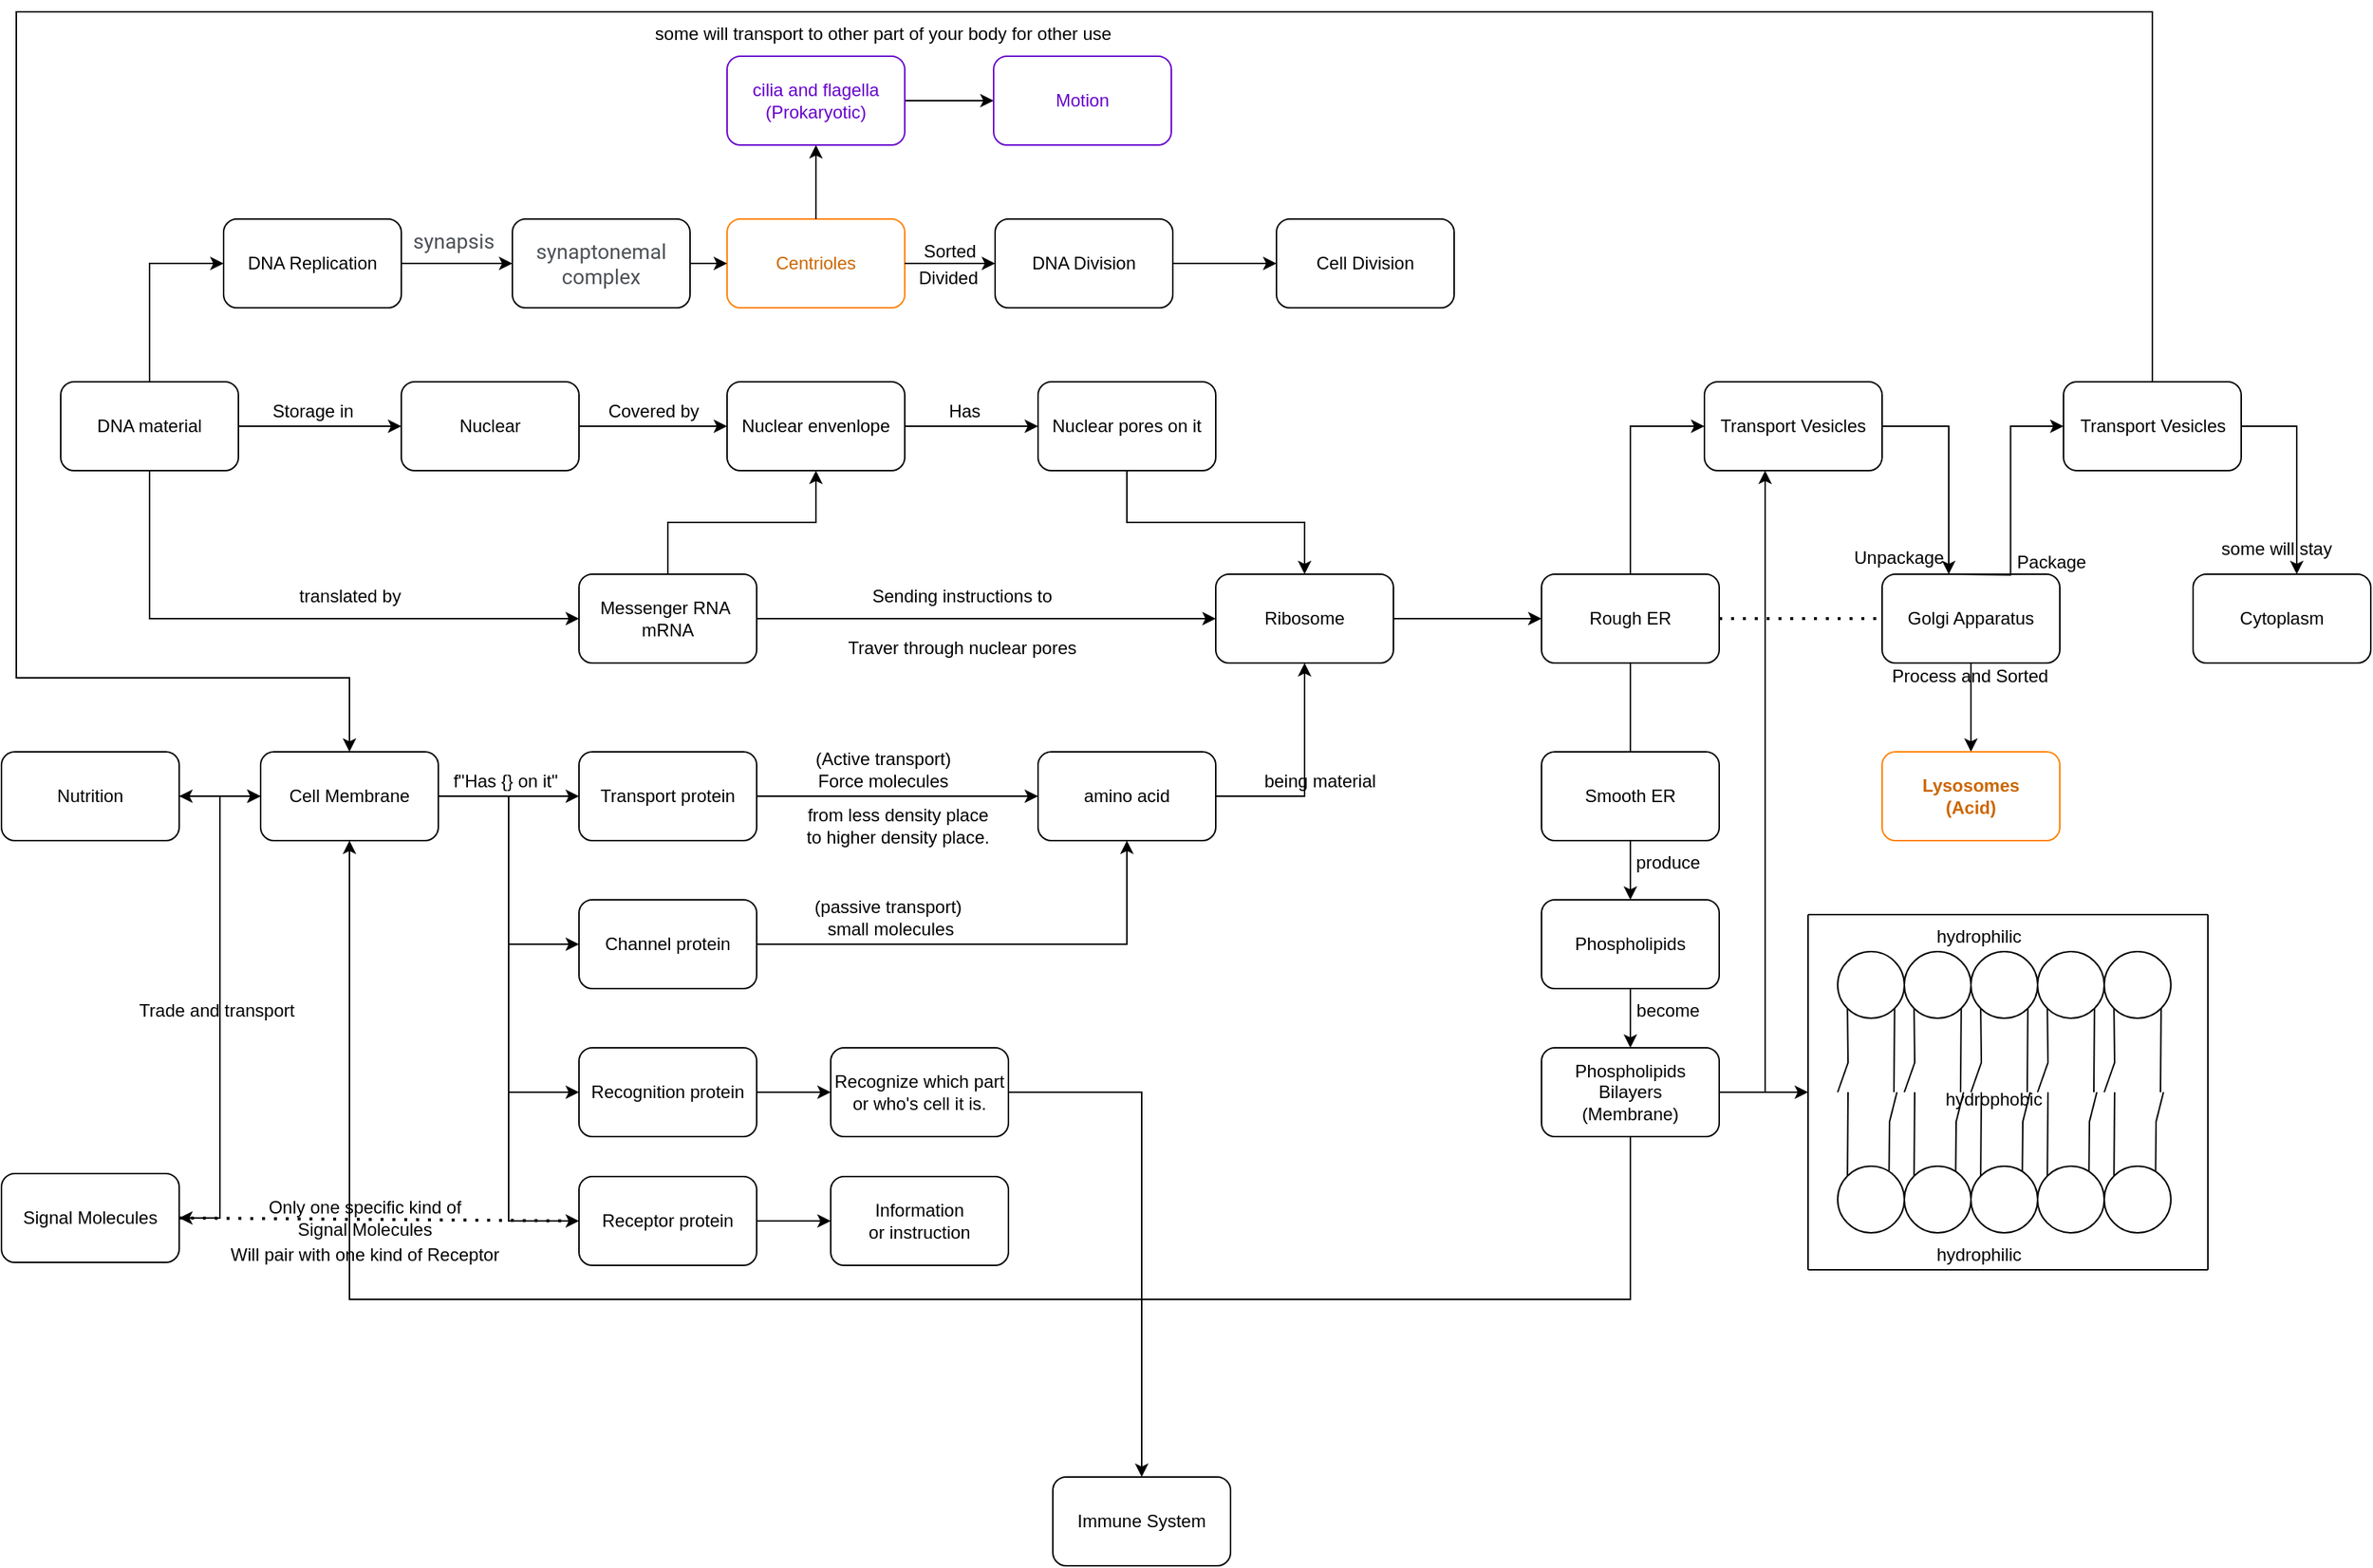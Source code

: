 <mxfile version="20.4.0" type="github">
  <diagram id="kwf1DfNNfV_sgtsVtwUe" name="Page-1">
    <mxGraphModel dx="1298" dy="1774" grid="1" gridSize="10" guides="1" tooltips="1" connect="1" arrows="1" fold="1" page="1" pageScale="1" pageWidth="850" pageHeight="1100" math="0" shadow="0">
      <root>
        <mxCell id="0" />
        <mxCell id="1" parent="0" />
        <mxCell id="IV-PJzwdEKSMfLSHQAN--9" style="edgeStyle=orthogonalEdgeStyle;rounded=0;orthogonalLoop=1;jettySize=auto;html=1;exitX=1;exitY=0.5;exitDx=0;exitDy=0;" edge="1" parent="1" source="IV-PJzwdEKSMfLSHQAN--1" target="IV-PJzwdEKSMfLSHQAN--8">
          <mxGeometry relative="1" as="geometry" />
        </mxCell>
        <mxCell id="IV-PJzwdEKSMfLSHQAN--1" value="Nuclear" style="rounded=1;whiteSpace=wrap;html=1;" vertex="1" parent="1">
          <mxGeometry x="350" y="190" width="120" height="60" as="geometry" />
        </mxCell>
        <mxCell id="IV-PJzwdEKSMfLSHQAN--15" style="edgeStyle=orthogonalEdgeStyle;rounded=0;orthogonalLoop=1;jettySize=auto;html=1;entryX=0;entryY=0.5;entryDx=0;entryDy=0;" edge="1" parent="1" source="IV-PJzwdEKSMfLSHQAN--3" target="IV-PJzwdEKSMfLSHQAN--14">
          <mxGeometry relative="1" as="geometry">
            <Array as="points">
              <mxPoint x="180" y="350" />
            </Array>
          </mxGeometry>
        </mxCell>
        <mxCell id="IV-PJzwdEKSMfLSHQAN--147" style="edgeStyle=orthogonalEdgeStyle;rounded=0;orthogonalLoop=1;jettySize=auto;html=1;fontColor=#CC6600;entryX=0;entryY=0.5;entryDx=0;entryDy=0;" edge="1" parent="1" source="IV-PJzwdEKSMfLSHQAN--3" target="IV-PJzwdEKSMfLSHQAN--149">
          <mxGeometry relative="1" as="geometry">
            <mxPoint x="180" y="120" as="targetPoint" />
          </mxGeometry>
        </mxCell>
        <mxCell id="IV-PJzwdEKSMfLSHQAN--3" value="DNA material" style="rounded=1;whiteSpace=wrap;html=1;" vertex="1" parent="1">
          <mxGeometry x="120" y="190" width="120" height="60" as="geometry" />
        </mxCell>
        <mxCell id="IV-PJzwdEKSMfLSHQAN--7" value="" style="group" vertex="1" connectable="0" parent="1">
          <mxGeometry x="255" y="195" width="75" height="30" as="geometry" />
        </mxCell>
        <mxCell id="IV-PJzwdEKSMfLSHQAN--4" style="edgeStyle=orthogonalEdgeStyle;rounded=0;orthogonalLoop=1;jettySize=auto;html=1;entryX=0;entryY=0.5;entryDx=0;entryDy=0;" edge="1" parent="IV-PJzwdEKSMfLSHQAN--7" source="IV-PJzwdEKSMfLSHQAN--3" target="IV-PJzwdEKSMfLSHQAN--1">
          <mxGeometry relative="1" as="geometry" />
        </mxCell>
        <mxCell id="IV-PJzwdEKSMfLSHQAN--6" value="Storage in" style="text;html=1;align=center;verticalAlign=middle;resizable=0;points=[];autosize=1;strokeColor=none;fillColor=none;" vertex="1" parent="IV-PJzwdEKSMfLSHQAN--7">
          <mxGeometry x="-5" width="80" height="30" as="geometry" />
        </mxCell>
        <mxCell id="IV-PJzwdEKSMfLSHQAN--12" style="edgeStyle=orthogonalEdgeStyle;rounded=0;orthogonalLoop=1;jettySize=auto;html=1;exitX=1;exitY=0.5;exitDx=0;exitDy=0;entryX=0;entryY=0.5;entryDx=0;entryDy=0;" edge="1" parent="1" source="IV-PJzwdEKSMfLSHQAN--8" target="IV-PJzwdEKSMfLSHQAN--11">
          <mxGeometry relative="1" as="geometry" />
        </mxCell>
        <mxCell id="IV-PJzwdEKSMfLSHQAN--8" value="Nuclear envenlope" style="rounded=1;whiteSpace=wrap;html=1;" vertex="1" parent="1">
          <mxGeometry x="570" y="190" width="120" height="60" as="geometry" />
        </mxCell>
        <mxCell id="IV-PJzwdEKSMfLSHQAN--10" value="Covered by" style="text;html=1;align=center;verticalAlign=middle;resizable=0;points=[];autosize=1;strokeColor=none;fillColor=none;" vertex="1" parent="1">
          <mxGeometry x="480" y="195" width="80" height="30" as="geometry" />
        </mxCell>
        <mxCell id="IV-PJzwdEKSMfLSHQAN--38" style="edgeStyle=orthogonalEdgeStyle;rounded=0;orthogonalLoop=1;jettySize=auto;html=1;entryX=0.5;entryY=0;entryDx=0;entryDy=0;" edge="1" parent="1" source="IV-PJzwdEKSMfLSHQAN--11" target="IV-PJzwdEKSMfLSHQAN--20">
          <mxGeometry relative="1" as="geometry" />
        </mxCell>
        <mxCell id="IV-PJzwdEKSMfLSHQAN--11" value="Nuclear pores on it" style="rounded=1;whiteSpace=wrap;html=1;" vertex="1" parent="1">
          <mxGeometry x="780" y="190" width="120" height="60" as="geometry" />
        </mxCell>
        <mxCell id="IV-PJzwdEKSMfLSHQAN--21" style="edgeStyle=orthogonalEdgeStyle;rounded=0;orthogonalLoop=1;jettySize=auto;html=1;entryX=0;entryY=0.5;entryDx=0;entryDy=0;" edge="1" parent="1" source="IV-PJzwdEKSMfLSHQAN--14" target="IV-PJzwdEKSMfLSHQAN--20">
          <mxGeometry relative="1" as="geometry" />
        </mxCell>
        <mxCell id="IV-PJzwdEKSMfLSHQAN--37" style="edgeStyle=orthogonalEdgeStyle;rounded=0;orthogonalLoop=1;jettySize=auto;html=1;" edge="1" parent="1" source="IV-PJzwdEKSMfLSHQAN--14" target="IV-PJzwdEKSMfLSHQAN--8">
          <mxGeometry relative="1" as="geometry" />
        </mxCell>
        <mxCell id="IV-PJzwdEKSMfLSHQAN--14" value="Messenger RNA&amp;nbsp;&lt;br&gt;mRNA" style="rounded=1;whiteSpace=wrap;html=1;" vertex="1" parent="1">
          <mxGeometry x="470" y="320" width="120" height="60" as="geometry" />
        </mxCell>
        <mxCell id="IV-PJzwdEKSMfLSHQAN--16" value="translated by" style="text;html=1;align=center;verticalAlign=middle;resizable=0;points=[];autosize=1;strokeColor=none;fillColor=none;" vertex="1" parent="1">
          <mxGeometry x="270" y="320" width="90" height="30" as="geometry" />
        </mxCell>
        <mxCell id="IV-PJzwdEKSMfLSHQAN--18" value="Has" style="text;html=1;align=center;verticalAlign=middle;resizable=0;points=[];autosize=1;strokeColor=none;fillColor=none;" vertex="1" parent="1">
          <mxGeometry x="710" y="195" width="40" height="30" as="geometry" />
        </mxCell>
        <mxCell id="IV-PJzwdEKSMfLSHQAN--19" value="Sending instructions to&amp;nbsp;" style="text;html=1;align=center;verticalAlign=middle;resizable=0;points=[];autosize=1;strokeColor=none;fillColor=none;" vertex="1" parent="1">
          <mxGeometry x="655" y="320" width="150" height="30" as="geometry" />
        </mxCell>
        <mxCell id="IV-PJzwdEKSMfLSHQAN--52" style="edgeStyle=orthogonalEdgeStyle;rounded=0;orthogonalLoop=1;jettySize=auto;html=1;entryX=0;entryY=0.5;entryDx=0;entryDy=0;" edge="1" parent="1" source="IV-PJzwdEKSMfLSHQAN--20" target="IV-PJzwdEKSMfLSHQAN--50">
          <mxGeometry relative="1" as="geometry" />
        </mxCell>
        <mxCell id="IV-PJzwdEKSMfLSHQAN--20" value="Ribosome" style="rounded=1;whiteSpace=wrap;html=1;" vertex="1" parent="1">
          <mxGeometry x="900" y="320" width="120" height="60" as="geometry" />
        </mxCell>
        <mxCell id="IV-PJzwdEKSMfLSHQAN--23" style="edgeStyle=orthogonalEdgeStyle;rounded=0;orthogonalLoop=1;jettySize=auto;html=1;entryX=0.5;entryY=1;entryDx=0;entryDy=0;" edge="1" parent="1" source="IV-PJzwdEKSMfLSHQAN--22" target="IV-PJzwdEKSMfLSHQAN--20">
          <mxGeometry relative="1" as="geometry">
            <Array as="points">
              <mxPoint x="960" y="470" />
            </Array>
          </mxGeometry>
        </mxCell>
        <mxCell id="IV-PJzwdEKSMfLSHQAN--22" value="amino acid" style="rounded=1;whiteSpace=wrap;html=1;" vertex="1" parent="1">
          <mxGeometry x="780" y="440" width="120" height="60" as="geometry" />
        </mxCell>
        <mxCell id="IV-PJzwdEKSMfLSHQAN--24" value="being material" style="text;html=1;align=center;verticalAlign=middle;resizable=0;points=[];autosize=1;strokeColor=none;fillColor=none;" vertex="1" parent="1">
          <mxGeometry x="920" y="445" width="100" height="30" as="geometry" />
        </mxCell>
        <mxCell id="IV-PJzwdEKSMfLSHQAN--28" style="edgeStyle=orthogonalEdgeStyle;rounded=0;orthogonalLoop=1;jettySize=auto;html=1;entryX=0;entryY=0.5;entryDx=0;entryDy=0;" edge="1" parent="1" source="IV-PJzwdEKSMfLSHQAN--25" target="IV-PJzwdEKSMfLSHQAN--27">
          <mxGeometry relative="1" as="geometry" />
        </mxCell>
        <mxCell id="IV-PJzwdEKSMfLSHQAN--30" style="edgeStyle=orthogonalEdgeStyle;rounded=0;orthogonalLoop=1;jettySize=auto;html=1;entryX=0;entryY=0.5;entryDx=0;entryDy=0;" edge="1" parent="1" source="IV-PJzwdEKSMfLSHQAN--25" target="IV-PJzwdEKSMfLSHQAN--29">
          <mxGeometry relative="1" as="geometry" />
        </mxCell>
        <mxCell id="IV-PJzwdEKSMfLSHQAN--33" style="edgeStyle=orthogonalEdgeStyle;rounded=0;orthogonalLoop=1;jettySize=auto;html=1;entryX=0;entryY=0.5;entryDx=0;entryDy=0;" edge="1" parent="1" source="IV-PJzwdEKSMfLSHQAN--25" target="IV-PJzwdEKSMfLSHQAN--32">
          <mxGeometry relative="1" as="geometry" />
        </mxCell>
        <mxCell id="IV-PJzwdEKSMfLSHQAN--124" style="edgeStyle=orthogonalEdgeStyle;rounded=0;orthogonalLoop=1;jettySize=auto;html=1;entryX=0;entryY=0.5;entryDx=0;entryDy=0;" edge="1" parent="1" source="IV-PJzwdEKSMfLSHQAN--25" target="IV-PJzwdEKSMfLSHQAN--123">
          <mxGeometry relative="1" as="geometry">
            <mxPoint x="400" y="700" as="targetPoint" />
          </mxGeometry>
        </mxCell>
        <mxCell id="IV-PJzwdEKSMfLSHQAN--173" style="edgeStyle=orthogonalEdgeStyle;rounded=0;orthogonalLoop=1;jettySize=auto;html=1;entryX=1;entryY=0.5;entryDx=0;entryDy=0;fontColor=#000000;" edge="1" parent="1" source="IV-PJzwdEKSMfLSHQAN--25" target="IV-PJzwdEKSMfLSHQAN--115">
          <mxGeometry relative="1" as="geometry" />
        </mxCell>
        <mxCell id="IV-PJzwdEKSMfLSHQAN--174" style="edgeStyle=orthogonalEdgeStyle;rounded=0;orthogonalLoop=1;jettySize=auto;html=1;entryX=1;entryY=0.5;entryDx=0;entryDy=0;fontColor=#000000;" edge="1" parent="1" source="IV-PJzwdEKSMfLSHQAN--25" target="IV-PJzwdEKSMfLSHQAN--117">
          <mxGeometry relative="1" as="geometry" />
        </mxCell>
        <mxCell id="IV-PJzwdEKSMfLSHQAN--25" value="Cell Membrane" style="rounded=1;whiteSpace=wrap;html=1;" vertex="1" parent="1">
          <mxGeometry x="255" y="440" width="120" height="60" as="geometry" />
        </mxCell>
        <mxCell id="IV-PJzwdEKSMfLSHQAN--34" style="edgeStyle=orthogonalEdgeStyle;rounded=0;orthogonalLoop=1;jettySize=auto;html=1;entryX=0;entryY=0.5;entryDx=0;entryDy=0;" edge="1" parent="1" source="IV-PJzwdEKSMfLSHQAN--27" target="IV-PJzwdEKSMfLSHQAN--22">
          <mxGeometry relative="1" as="geometry" />
        </mxCell>
        <mxCell id="IV-PJzwdEKSMfLSHQAN--27" value="Transport protein" style="rounded=1;whiteSpace=wrap;html=1;" vertex="1" parent="1">
          <mxGeometry x="470" y="440" width="120" height="60" as="geometry" />
        </mxCell>
        <mxCell id="IV-PJzwdEKSMfLSHQAN--35" style="edgeStyle=orthogonalEdgeStyle;rounded=0;orthogonalLoop=1;jettySize=auto;html=1;" edge="1" parent="1" source="IV-PJzwdEKSMfLSHQAN--29" target="IV-PJzwdEKSMfLSHQAN--22">
          <mxGeometry relative="1" as="geometry" />
        </mxCell>
        <mxCell id="IV-PJzwdEKSMfLSHQAN--29" value="Channel protein" style="rounded=1;whiteSpace=wrap;html=1;" vertex="1" parent="1">
          <mxGeometry x="470" y="540" width="120" height="60" as="geometry" />
        </mxCell>
        <mxCell id="IV-PJzwdEKSMfLSHQAN--31" value="f&quot;Has {} on it&quot;" style="text;html=1;align=center;verticalAlign=middle;resizable=0;points=[];autosize=1;strokeColor=none;fillColor=none;" vertex="1" parent="1">
          <mxGeometry x="375" y="445" width="90" height="30" as="geometry" />
        </mxCell>
        <mxCell id="IV-PJzwdEKSMfLSHQAN--181" style="edgeStyle=orthogonalEdgeStyle;rounded=0;orthogonalLoop=1;jettySize=auto;html=1;fontColor=#000000;entryX=0;entryY=0.5;entryDx=0;entryDy=0;" edge="1" parent="1" source="IV-PJzwdEKSMfLSHQAN--32" target="IV-PJzwdEKSMfLSHQAN--182">
          <mxGeometry relative="1" as="geometry">
            <mxPoint x="640" y="670" as="targetPoint" />
          </mxGeometry>
        </mxCell>
        <mxCell id="IV-PJzwdEKSMfLSHQAN--32" value="Recognition protein" style="rounded=1;whiteSpace=wrap;html=1;" vertex="1" parent="1">
          <mxGeometry x="470" y="640" width="120" height="60" as="geometry" />
        </mxCell>
        <mxCell id="IV-PJzwdEKSMfLSHQAN--39" value="Traver through nuclear pores&amp;nbsp;" style="text;html=1;align=center;verticalAlign=middle;resizable=0;points=[];autosize=1;strokeColor=none;fillColor=none;" vertex="1" parent="1">
          <mxGeometry x="640" y="355" width="180" height="30" as="geometry" />
        </mxCell>
        <mxCell id="IV-PJzwdEKSMfLSHQAN--40" value="Force molecules" style="text;html=1;align=center;verticalAlign=middle;resizable=0;points=[];autosize=1;strokeColor=none;fillColor=none;" vertex="1" parent="1">
          <mxGeometry x="620" y="445" width="110" height="30" as="geometry" />
        </mxCell>
        <mxCell id="IV-PJzwdEKSMfLSHQAN--42" value="from less density place&lt;br&gt;&amp;nbsp;to higher density place.&amp;nbsp;" style="text;html=1;align=center;verticalAlign=middle;resizable=0;points=[];autosize=1;strokeColor=none;fillColor=none;" vertex="1" parent="1">
          <mxGeometry x="610" y="470" width="150" height="40" as="geometry" />
        </mxCell>
        <mxCell id="IV-PJzwdEKSMfLSHQAN--44" value="small molecules" style="text;html=1;align=center;verticalAlign=middle;resizable=0;points=[];autosize=1;strokeColor=none;fillColor=none;" vertex="1" parent="1">
          <mxGeometry x="625" y="545" width="110" height="30" as="geometry" />
        </mxCell>
        <mxCell id="IV-PJzwdEKSMfLSHQAN--47" value="(Active transport)" style="text;html=1;align=center;verticalAlign=middle;resizable=0;points=[];autosize=1;strokeColor=none;fillColor=none;" vertex="1" parent="1">
          <mxGeometry x="620" y="430" width="110" height="30" as="geometry" />
        </mxCell>
        <mxCell id="IV-PJzwdEKSMfLSHQAN--48" value="(passive transport)&amp;nbsp;" style="text;html=1;align=center;verticalAlign=middle;resizable=0;points=[];autosize=1;strokeColor=none;fillColor=none;" vertex="1" parent="1">
          <mxGeometry x="615" y="530" width="130" height="30" as="geometry" />
        </mxCell>
        <mxCell id="IV-PJzwdEKSMfLSHQAN--131" style="edgeStyle=orthogonalEdgeStyle;rounded=0;orthogonalLoop=1;jettySize=auto;html=1;entryX=0;entryY=0.5;entryDx=0;entryDy=0;" edge="1" parent="1" source="IV-PJzwdEKSMfLSHQAN--50" target="IV-PJzwdEKSMfLSHQAN--130">
          <mxGeometry relative="1" as="geometry" />
        </mxCell>
        <mxCell id="IV-PJzwdEKSMfLSHQAN--50" value="Rough ER" style="rounded=1;whiteSpace=wrap;html=1;" vertex="1" parent="1">
          <mxGeometry x="1120" y="320" width="120" height="60" as="geometry" />
        </mxCell>
        <mxCell id="IV-PJzwdEKSMfLSHQAN--56" style="edgeStyle=orthogonalEdgeStyle;rounded=0;orthogonalLoop=1;jettySize=auto;html=1;exitX=0.5;exitY=1;exitDx=0;exitDy=0;entryX=0.5;entryY=0;entryDx=0;entryDy=0;" edge="1" parent="1" source="IV-PJzwdEKSMfLSHQAN--51" target="IV-PJzwdEKSMfLSHQAN--55">
          <mxGeometry relative="1" as="geometry" />
        </mxCell>
        <mxCell id="IV-PJzwdEKSMfLSHQAN--51" value="Smooth ER" style="rounded=1;whiteSpace=wrap;html=1;" vertex="1" parent="1">
          <mxGeometry x="1120" y="440" width="120" height="60" as="geometry" />
        </mxCell>
        <mxCell id="IV-PJzwdEKSMfLSHQAN--53" value="" style="endArrow=none;html=1;rounded=0;exitX=0.5;exitY=1;exitDx=0;exitDy=0;entryX=0.5;entryY=0;entryDx=0;entryDy=0;" edge="1" parent="1" source="IV-PJzwdEKSMfLSHQAN--50" target="IV-PJzwdEKSMfLSHQAN--51">
          <mxGeometry width="50" height="50" relative="1" as="geometry">
            <mxPoint x="1040" y="445" as="sourcePoint" />
            <mxPoint x="1040" y="535" as="targetPoint" />
          </mxGeometry>
        </mxCell>
        <mxCell id="IV-PJzwdEKSMfLSHQAN--59" style="edgeStyle=orthogonalEdgeStyle;rounded=0;orthogonalLoop=1;jettySize=auto;html=1;entryX=0.5;entryY=0;entryDx=0;entryDy=0;" edge="1" parent="1" source="IV-PJzwdEKSMfLSHQAN--55" target="IV-PJzwdEKSMfLSHQAN--58">
          <mxGeometry relative="1" as="geometry" />
        </mxCell>
        <mxCell id="IV-PJzwdEKSMfLSHQAN--55" value="Phospholipids" style="rounded=1;whiteSpace=wrap;html=1;" vertex="1" parent="1">
          <mxGeometry x="1120" y="540" width="120" height="60" as="geometry" />
        </mxCell>
        <mxCell id="IV-PJzwdEKSMfLSHQAN--57" value="produce" style="text;html=1;align=center;verticalAlign=middle;resizable=0;points=[];autosize=1;strokeColor=none;fillColor=none;" vertex="1" parent="1">
          <mxGeometry x="1170" y="500" width="70" height="30" as="geometry" />
        </mxCell>
        <mxCell id="IV-PJzwdEKSMfLSHQAN--114" style="edgeStyle=orthogonalEdgeStyle;rounded=0;orthogonalLoop=1;jettySize=auto;html=1;entryX=0.5;entryY=1;entryDx=0;entryDy=0;" edge="1" parent="1" source="IV-PJzwdEKSMfLSHQAN--58" target="IV-PJzwdEKSMfLSHQAN--25">
          <mxGeometry relative="1" as="geometry">
            <Array as="points">
              <mxPoint x="1180" y="810" />
              <mxPoint x="315" y="810" />
            </Array>
          </mxGeometry>
        </mxCell>
        <mxCell id="IV-PJzwdEKSMfLSHQAN--135" style="edgeStyle=orthogonalEdgeStyle;rounded=0;orthogonalLoop=1;jettySize=auto;html=1;" edge="1" parent="1" source="IV-PJzwdEKSMfLSHQAN--58">
          <mxGeometry relative="1" as="geometry">
            <mxPoint x="1300" y="670" as="targetPoint" />
          </mxGeometry>
        </mxCell>
        <mxCell id="IV-PJzwdEKSMfLSHQAN--136" style="edgeStyle=orthogonalEdgeStyle;rounded=0;orthogonalLoop=1;jettySize=auto;html=1;" edge="1" parent="1" source="IV-PJzwdEKSMfLSHQAN--58" target="IV-PJzwdEKSMfLSHQAN--130">
          <mxGeometry relative="1" as="geometry">
            <mxPoint x="1270" y="620" as="targetPoint" />
            <Array as="points">
              <mxPoint x="1271" y="670" />
            </Array>
          </mxGeometry>
        </mxCell>
        <mxCell id="IV-PJzwdEKSMfLSHQAN--58" value="Phospholipids Bilayers&lt;br&gt;(Membrane)" style="rounded=1;whiteSpace=wrap;html=1;" vertex="1" parent="1">
          <mxGeometry x="1120" y="640" width="120" height="60" as="geometry" />
        </mxCell>
        <mxCell id="IV-PJzwdEKSMfLSHQAN--60" value="become" style="text;html=1;align=center;verticalAlign=middle;resizable=0;points=[];autosize=1;strokeColor=none;fillColor=none;" vertex="1" parent="1">
          <mxGeometry x="1170" y="600" width="70" height="30" as="geometry" />
        </mxCell>
        <mxCell id="IV-PJzwdEKSMfLSHQAN--64" value="" style="endArrow=none;html=1;rounded=0;" edge="1" parent="1">
          <mxGeometry width="50" height="50" relative="1" as="geometry">
            <mxPoint x="1300" y="790" as="sourcePoint" />
            <mxPoint x="1300" y="550" as="targetPoint" />
          </mxGeometry>
        </mxCell>
        <mxCell id="IV-PJzwdEKSMfLSHQAN--65" value="" style="endArrow=none;html=1;rounded=0;" edge="1" parent="1">
          <mxGeometry width="50" height="50" relative="1" as="geometry">
            <mxPoint x="1570" y="790" as="sourcePoint" />
            <mxPoint x="1570" y="550" as="targetPoint" />
          </mxGeometry>
        </mxCell>
        <mxCell id="IV-PJzwdEKSMfLSHQAN--66" value="" style="endArrow=none;html=1;rounded=0;" edge="1" parent="1">
          <mxGeometry width="50" height="50" relative="1" as="geometry">
            <mxPoint x="1570" y="550" as="sourcePoint" />
            <mxPoint x="1300" y="550" as="targetPoint" />
          </mxGeometry>
        </mxCell>
        <mxCell id="IV-PJzwdEKSMfLSHQAN--67" value="" style="endArrow=none;html=1;rounded=0;" edge="1" parent="1">
          <mxGeometry width="50" height="50" relative="1" as="geometry">
            <mxPoint x="1300" y="790" as="sourcePoint" />
            <mxPoint x="1570" y="790" as="targetPoint" />
          </mxGeometry>
        </mxCell>
        <mxCell id="IV-PJzwdEKSMfLSHQAN--93" value="" style="group" vertex="1" connectable="0" parent="1">
          <mxGeometry x="1510" y="692" width="45" height="95" as="geometry" />
        </mxCell>
        <mxCell id="IV-PJzwdEKSMfLSHQAN--111" value="" style="group" vertex="1" connectable="0" parent="IV-PJzwdEKSMfLSHQAN--93">
          <mxGeometry x="-10" y="-22" width="45" height="95" as="geometry" />
        </mxCell>
        <mxCell id="IV-PJzwdEKSMfLSHQAN--84" value="" style="endArrow=none;html=1;rounded=0;entryX=0;entryY=0;entryDx=0;entryDy=0;" edge="1" target="IV-PJzwdEKSMfLSHQAN--86" parent="IV-PJzwdEKSMfLSHQAN--111">
          <mxGeometry width="50" height="50" relative="1" as="geometry">
            <mxPoint x="7" as="sourcePoint" />
            <mxPoint x="70" y="60" as="targetPoint" />
            <Array as="points" />
          </mxGeometry>
        </mxCell>
        <mxCell id="IV-PJzwdEKSMfLSHQAN--85" value="" style="endArrow=none;html=1;rounded=0;entryX=0.771;entryY=0.073;entryDx=0;entryDy=0;entryPerimeter=0;" edge="1" target="IV-PJzwdEKSMfLSHQAN--86" parent="IV-PJzwdEKSMfLSHQAN--111">
          <mxGeometry width="50" height="50" relative="1" as="geometry">
            <mxPoint x="40" as="sourcePoint" />
            <mxPoint x="70" y="60" as="targetPoint" />
            <Array as="points">
              <mxPoint x="35" y="20" />
            </Array>
          </mxGeometry>
        </mxCell>
        <mxCell id="IV-PJzwdEKSMfLSHQAN--86" value="" style="ellipse;whiteSpace=wrap;html=1;aspect=fixed;" vertex="1" parent="IV-PJzwdEKSMfLSHQAN--111">
          <mxGeometry y="50" width="45" height="45" as="geometry" />
        </mxCell>
        <mxCell id="IV-PJzwdEKSMfLSHQAN--94" value="" style="group" vertex="1" connectable="0" parent="1">
          <mxGeometry x="1455" y="670" width="45" height="95" as="geometry" />
        </mxCell>
        <mxCell id="IV-PJzwdEKSMfLSHQAN--95" value="" style="endArrow=none;html=1;rounded=0;entryX=0;entryY=0;entryDx=0;entryDy=0;" edge="1" parent="IV-PJzwdEKSMfLSHQAN--94" target="IV-PJzwdEKSMfLSHQAN--97">
          <mxGeometry width="50" height="50" relative="1" as="geometry">
            <mxPoint x="7" as="sourcePoint" />
            <mxPoint x="70" y="60" as="targetPoint" />
            <Array as="points" />
          </mxGeometry>
        </mxCell>
        <mxCell id="IV-PJzwdEKSMfLSHQAN--96" value="" style="endArrow=none;html=1;rounded=0;entryX=0.771;entryY=0.073;entryDx=0;entryDy=0;entryPerimeter=0;" edge="1" parent="IV-PJzwdEKSMfLSHQAN--94" target="IV-PJzwdEKSMfLSHQAN--97">
          <mxGeometry width="50" height="50" relative="1" as="geometry">
            <mxPoint x="40" as="sourcePoint" />
            <mxPoint x="70" y="60" as="targetPoint" />
            <Array as="points">
              <mxPoint x="35" y="20" />
            </Array>
          </mxGeometry>
        </mxCell>
        <mxCell id="IV-PJzwdEKSMfLSHQAN--97" value="" style="ellipse;whiteSpace=wrap;html=1;aspect=fixed;" vertex="1" parent="IV-PJzwdEKSMfLSHQAN--94">
          <mxGeometry y="50" width="45" height="45" as="geometry" />
        </mxCell>
        <mxCell id="IV-PJzwdEKSMfLSHQAN--98" value="" style="group" vertex="1" connectable="0" parent="1">
          <mxGeometry x="1410" y="670" width="60" height="95" as="geometry" />
        </mxCell>
        <mxCell id="IV-PJzwdEKSMfLSHQAN--99" value="" style="endArrow=none;html=1;rounded=0;entryX=0;entryY=0;entryDx=0;entryDy=0;" edge="1" parent="IV-PJzwdEKSMfLSHQAN--98" target="IV-PJzwdEKSMfLSHQAN--101">
          <mxGeometry width="50" height="50" relative="1" as="geometry">
            <mxPoint x="7" as="sourcePoint" />
            <mxPoint x="70" y="60" as="targetPoint" />
            <Array as="points" />
          </mxGeometry>
        </mxCell>
        <mxCell id="IV-PJzwdEKSMfLSHQAN--100" value="" style="endArrow=none;html=1;rounded=0;entryX=0.771;entryY=0.073;entryDx=0;entryDy=0;entryPerimeter=0;" edge="1" parent="IV-PJzwdEKSMfLSHQAN--98" target="IV-PJzwdEKSMfLSHQAN--101">
          <mxGeometry width="50" height="50" relative="1" as="geometry">
            <mxPoint x="40" as="sourcePoint" />
            <mxPoint x="70" y="60" as="targetPoint" />
            <Array as="points">
              <mxPoint x="35" y="20" />
            </Array>
          </mxGeometry>
        </mxCell>
        <mxCell id="IV-PJzwdEKSMfLSHQAN--101" value="" style="ellipse;whiteSpace=wrap;html=1;aspect=fixed;" vertex="1" parent="IV-PJzwdEKSMfLSHQAN--98">
          <mxGeometry y="50" width="45" height="45" as="geometry" />
        </mxCell>
        <mxCell id="IV-PJzwdEKSMfLSHQAN--186" value="hydrophobic" style="text;html=1;align=center;verticalAlign=middle;resizable=0;points=[];autosize=1;strokeColor=none;fillColor=none;fontColor=#000000;" vertex="1" parent="IV-PJzwdEKSMfLSHQAN--98">
          <mxGeometry x="-30" y="-10" width="90" height="30" as="geometry" />
        </mxCell>
        <mxCell id="IV-PJzwdEKSMfLSHQAN--102" value="" style="group" vertex="1" connectable="0" parent="1">
          <mxGeometry x="1365" y="670" width="45" height="95" as="geometry" />
        </mxCell>
        <mxCell id="IV-PJzwdEKSMfLSHQAN--103" value="" style="endArrow=none;html=1;rounded=0;entryX=0;entryY=0;entryDx=0;entryDy=0;" edge="1" parent="IV-PJzwdEKSMfLSHQAN--102" target="IV-PJzwdEKSMfLSHQAN--105">
          <mxGeometry width="50" height="50" relative="1" as="geometry">
            <mxPoint x="7" as="sourcePoint" />
            <mxPoint x="70" y="60" as="targetPoint" />
            <Array as="points" />
          </mxGeometry>
        </mxCell>
        <mxCell id="IV-PJzwdEKSMfLSHQAN--104" value="" style="endArrow=none;html=1;rounded=0;entryX=0.771;entryY=0.073;entryDx=0;entryDy=0;entryPerimeter=0;" edge="1" parent="IV-PJzwdEKSMfLSHQAN--102" target="IV-PJzwdEKSMfLSHQAN--105">
          <mxGeometry width="50" height="50" relative="1" as="geometry">
            <mxPoint x="40" as="sourcePoint" />
            <mxPoint x="70" y="60" as="targetPoint" />
            <Array as="points">
              <mxPoint x="35" y="20" />
            </Array>
          </mxGeometry>
        </mxCell>
        <mxCell id="IV-PJzwdEKSMfLSHQAN--105" value="" style="ellipse;whiteSpace=wrap;html=1;aspect=fixed;" vertex="1" parent="IV-PJzwdEKSMfLSHQAN--102">
          <mxGeometry y="50" width="45" height="45" as="geometry" />
        </mxCell>
        <mxCell id="IV-PJzwdEKSMfLSHQAN--106" value="" style="group" vertex="1" connectable="0" parent="1">
          <mxGeometry x="1320" y="670" width="45" height="95" as="geometry" />
        </mxCell>
        <mxCell id="IV-PJzwdEKSMfLSHQAN--107" value="" style="endArrow=none;html=1;rounded=0;entryX=0;entryY=0;entryDx=0;entryDy=0;" edge="1" parent="IV-PJzwdEKSMfLSHQAN--106" target="IV-PJzwdEKSMfLSHQAN--109">
          <mxGeometry width="50" height="50" relative="1" as="geometry">
            <mxPoint x="7" as="sourcePoint" />
            <mxPoint x="70" y="60" as="targetPoint" />
            <Array as="points" />
          </mxGeometry>
        </mxCell>
        <mxCell id="IV-PJzwdEKSMfLSHQAN--108" value="" style="endArrow=none;html=1;rounded=0;entryX=0.771;entryY=0.073;entryDx=0;entryDy=0;entryPerimeter=0;" edge="1" parent="IV-PJzwdEKSMfLSHQAN--106" target="IV-PJzwdEKSMfLSHQAN--109">
          <mxGeometry width="50" height="50" relative="1" as="geometry">
            <mxPoint x="40" as="sourcePoint" />
            <mxPoint x="70" y="60" as="targetPoint" />
            <Array as="points">
              <mxPoint x="35" y="20" />
            </Array>
          </mxGeometry>
        </mxCell>
        <mxCell id="IV-PJzwdEKSMfLSHQAN--109" value="" style="ellipse;whiteSpace=wrap;html=1;aspect=fixed;" vertex="1" parent="IV-PJzwdEKSMfLSHQAN--106">
          <mxGeometry y="50" width="45" height="45" as="geometry" />
        </mxCell>
        <mxCell id="IV-PJzwdEKSMfLSHQAN--110" value="" style="group" vertex="1" connectable="0" parent="1">
          <mxGeometry x="1320" y="575" width="225" height="95" as="geometry" />
        </mxCell>
        <mxCell id="IV-PJzwdEKSMfLSHQAN--69" value="" style="ellipse;whiteSpace=wrap;html=1;aspect=fixed;" vertex="1" parent="IV-PJzwdEKSMfLSHQAN--110">
          <mxGeometry width="45" height="45" as="geometry" />
        </mxCell>
        <mxCell id="IV-PJzwdEKSMfLSHQAN--70" value="" style="endArrow=none;html=1;rounded=0;entryX=1;entryY=1;entryDx=0;entryDy=0;" edge="1" parent="IV-PJzwdEKSMfLSHQAN--110" target="IV-PJzwdEKSMfLSHQAN--69">
          <mxGeometry width="50" height="50" relative="1" as="geometry">
            <mxPoint x="38" y="95" as="sourcePoint" />
            <mxPoint x="70" y="35" as="targetPoint" />
          </mxGeometry>
        </mxCell>
        <mxCell id="IV-PJzwdEKSMfLSHQAN--71" value="" style="endArrow=none;html=1;rounded=0;entryX=0;entryY=1;entryDx=0;entryDy=0;" edge="1" parent="IV-PJzwdEKSMfLSHQAN--110" target="IV-PJzwdEKSMfLSHQAN--69">
          <mxGeometry width="50" height="50" relative="1" as="geometry">
            <mxPoint y="95" as="sourcePoint" />
            <mxPoint x="70" y="35" as="targetPoint" />
            <Array as="points">
              <mxPoint x="7" y="75" />
            </Array>
          </mxGeometry>
        </mxCell>
        <mxCell id="IV-PJzwdEKSMfLSHQAN--72" value="" style="endArrow=none;html=1;rounded=0;entryX=1;entryY=1;entryDx=0;entryDy=0;" edge="1" target="IV-PJzwdEKSMfLSHQAN--74" parent="IV-PJzwdEKSMfLSHQAN--110">
          <mxGeometry width="50" height="50" relative="1" as="geometry">
            <mxPoint x="83" y="95" as="sourcePoint" />
            <mxPoint x="115" y="35" as="targetPoint" />
          </mxGeometry>
        </mxCell>
        <mxCell id="IV-PJzwdEKSMfLSHQAN--73" value="" style="endArrow=none;html=1;rounded=0;entryX=0;entryY=1;entryDx=0;entryDy=0;" edge="1" target="IV-PJzwdEKSMfLSHQAN--74" parent="IV-PJzwdEKSMfLSHQAN--110">
          <mxGeometry width="50" height="50" relative="1" as="geometry">
            <mxPoint x="45" y="95" as="sourcePoint" />
            <mxPoint x="115" y="35" as="targetPoint" />
            <Array as="points">
              <mxPoint x="52" y="75" />
            </Array>
          </mxGeometry>
        </mxCell>
        <mxCell id="IV-PJzwdEKSMfLSHQAN--74" value="" style="ellipse;whiteSpace=wrap;html=1;aspect=fixed;" vertex="1" parent="IV-PJzwdEKSMfLSHQAN--110">
          <mxGeometry x="45" width="45" height="45" as="geometry" />
        </mxCell>
        <mxCell id="IV-PJzwdEKSMfLSHQAN--75" value="" style="endArrow=none;html=1;rounded=0;entryX=1;entryY=1;entryDx=0;entryDy=0;" edge="1" target="IV-PJzwdEKSMfLSHQAN--77" parent="IV-PJzwdEKSMfLSHQAN--110">
          <mxGeometry width="50" height="50" relative="1" as="geometry">
            <mxPoint x="128" y="95" as="sourcePoint" />
            <mxPoint x="160" y="35" as="targetPoint" />
          </mxGeometry>
        </mxCell>
        <mxCell id="IV-PJzwdEKSMfLSHQAN--76" value="" style="endArrow=none;html=1;rounded=0;entryX=0;entryY=1;entryDx=0;entryDy=0;" edge="1" target="IV-PJzwdEKSMfLSHQAN--77" parent="IV-PJzwdEKSMfLSHQAN--110">
          <mxGeometry width="50" height="50" relative="1" as="geometry">
            <mxPoint x="90" y="95" as="sourcePoint" />
            <mxPoint x="160" y="35" as="targetPoint" />
            <Array as="points">
              <mxPoint x="97" y="75" />
            </Array>
          </mxGeometry>
        </mxCell>
        <mxCell id="IV-PJzwdEKSMfLSHQAN--77" value="" style="ellipse;whiteSpace=wrap;html=1;aspect=fixed;" vertex="1" parent="IV-PJzwdEKSMfLSHQAN--110">
          <mxGeometry x="90" width="45" height="45" as="geometry" />
        </mxCell>
        <mxCell id="IV-PJzwdEKSMfLSHQAN--78" value="" style="endArrow=none;html=1;rounded=0;entryX=1;entryY=1;entryDx=0;entryDy=0;" edge="1" target="IV-PJzwdEKSMfLSHQAN--80" parent="IV-PJzwdEKSMfLSHQAN--110">
          <mxGeometry width="50" height="50" relative="1" as="geometry">
            <mxPoint x="173" y="95" as="sourcePoint" />
            <mxPoint x="205" y="35" as="targetPoint" />
          </mxGeometry>
        </mxCell>
        <mxCell id="IV-PJzwdEKSMfLSHQAN--79" value="" style="endArrow=none;html=1;rounded=0;entryX=0;entryY=1;entryDx=0;entryDy=0;" edge="1" target="IV-PJzwdEKSMfLSHQAN--80" parent="IV-PJzwdEKSMfLSHQAN--110">
          <mxGeometry width="50" height="50" relative="1" as="geometry">
            <mxPoint x="135" y="95" as="sourcePoint" />
            <mxPoint x="205" y="35" as="targetPoint" />
            <Array as="points">
              <mxPoint x="142" y="75" />
            </Array>
          </mxGeometry>
        </mxCell>
        <mxCell id="IV-PJzwdEKSMfLSHQAN--80" value="" style="ellipse;whiteSpace=wrap;html=1;aspect=fixed;" vertex="1" parent="IV-PJzwdEKSMfLSHQAN--110">
          <mxGeometry x="135" width="45" height="45" as="geometry" />
        </mxCell>
        <mxCell id="IV-PJzwdEKSMfLSHQAN--81" value="" style="endArrow=none;html=1;rounded=0;entryX=1;entryY=1;entryDx=0;entryDy=0;" edge="1" target="IV-PJzwdEKSMfLSHQAN--83" parent="IV-PJzwdEKSMfLSHQAN--110">
          <mxGeometry width="50" height="50" relative="1" as="geometry">
            <mxPoint x="218" y="95" as="sourcePoint" />
            <mxPoint x="250" y="35" as="targetPoint" />
          </mxGeometry>
        </mxCell>
        <mxCell id="IV-PJzwdEKSMfLSHQAN--82" value="" style="endArrow=none;html=1;rounded=0;entryX=0;entryY=1;entryDx=0;entryDy=0;" edge="1" target="IV-PJzwdEKSMfLSHQAN--83" parent="IV-PJzwdEKSMfLSHQAN--110">
          <mxGeometry width="50" height="50" relative="1" as="geometry">
            <mxPoint x="180" y="95" as="sourcePoint" />
            <mxPoint x="250" y="35" as="targetPoint" />
            <Array as="points">
              <mxPoint x="187" y="75" />
            </Array>
          </mxGeometry>
        </mxCell>
        <mxCell id="IV-PJzwdEKSMfLSHQAN--83" value="" style="ellipse;whiteSpace=wrap;html=1;aspect=fixed;" vertex="1" parent="IV-PJzwdEKSMfLSHQAN--110">
          <mxGeometry x="180" width="45" height="45" as="geometry" />
        </mxCell>
        <mxCell id="IV-PJzwdEKSMfLSHQAN--112" value="hydrophilic" style="text;html=1;align=center;verticalAlign=middle;resizable=0;points=[];autosize=1;strokeColor=none;fillColor=none;" vertex="1" parent="1">
          <mxGeometry x="1375" y="550" width="80" height="30" as="geometry" />
        </mxCell>
        <mxCell id="IV-PJzwdEKSMfLSHQAN--116" style="edgeStyle=orthogonalEdgeStyle;rounded=0;orthogonalLoop=1;jettySize=auto;html=1;entryX=0;entryY=0.5;entryDx=0;entryDy=0;" edge="1" parent="1" source="IV-PJzwdEKSMfLSHQAN--115" target="IV-PJzwdEKSMfLSHQAN--25">
          <mxGeometry relative="1" as="geometry" />
        </mxCell>
        <mxCell id="IV-PJzwdEKSMfLSHQAN--115" value="Nutrition" style="rounded=1;whiteSpace=wrap;html=1;" vertex="1" parent="1">
          <mxGeometry x="80" y="440" width="120" height="60" as="geometry" />
        </mxCell>
        <mxCell id="IV-PJzwdEKSMfLSHQAN--119" style="edgeStyle=orthogonalEdgeStyle;rounded=0;orthogonalLoop=1;jettySize=auto;html=1;entryX=0;entryY=0.5;entryDx=0;entryDy=0;" edge="1" parent="1" source="IV-PJzwdEKSMfLSHQAN--117" target="IV-PJzwdEKSMfLSHQAN--25">
          <mxGeometry relative="1" as="geometry" />
        </mxCell>
        <mxCell id="IV-PJzwdEKSMfLSHQAN--117" value="Signal Molecules" style="rounded=1;whiteSpace=wrap;html=1;" vertex="1" parent="1">
          <mxGeometry x="80" y="725" width="120" height="60" as="geometry" />
        </mxCell>
        <mxCell id="IV-PJzwdEKSMfLSHQAN--120" value="" style="endArrow=none;dashed=1;html=1;dashPattern=1 3;strokeWidth=2;rounded=0;exitX=1;exitY=0.5;exitDx=0;exitDy=0;entryX=0;entryY=0.5;entryDx=0;entryDy=0;" edge="1" parent="1" source="IV-PJzwdEKSMfLSHQAN--117" target="IV-PJzwdEKSMfLSHQAN--123">
          <mxGeometry width="50" height="50" relative="1" as="geometry">
            <mxPoint x="310" y="580" as="sourcePoint" />
            <mxPoint x="360" y="530" as="targetPoint" />
          </mxGeometry>
        </mxCell>
        <mxCell id="IV-PJzwdEKSMfLSHQAN--175" style="edgeStyle=orthogonalEdgeStyle;rounded=0;orthogonalLoop=1;jettySize=auto;html=1;fontColor=#000000;entryX=0;entryY=0.5;entryDx=0;entryDy=0;" edge="1" parent="1" source="IV-PJzwdEKSMfLSHQAN--123" target="IV-PJzwdEKSMfLSHQAN--176">
          <mxGeometry relative="1" as="geometry">
            <mxPoint x="680" y="757" as="targetPoint" />
          </mxGeometry>
        </mxCell>
        <mxCell id="IV-PJzwdEKSMfLSHQAN--123" value="Receptor protein" style="rounded=1;whiteSpace=wrap;html=1;" vertex="1" parent="1">
          <mxGeometry x="470" y="727" width="120" height="60" as="geometry" />
        </mxCell>
        <mxCell id="IV-PJzwdEKSMfLSHQAN--125" value="Only one specific kind of&lt;br&gt;Signal Molecules" style="text;html=1;align=center;verticalAlign=middle;resizable=0;points=[];autosize=1;strokeColor=none;fillColor=none;" vertex="1" parent="1">
          <mxGeometry x="250" y="735" width="150" height="40" as="geometry" />
        </mxCell>
        <mxCell id="IV-PJzwdEKSMfLSHQAN--126" value="Will pair with one kind of Receptor" style="text;html=1;align=center;verticalAlign=middle;resizable=0;points=[];autosize=1;strokeColor=none;fillColor=none;" vertex="1" parent="1">
          <mxGeometry x="225" y="765" width="200" height="30" as="geometry" />
        </mxCell>
        <mxCell id="IV-PJzwdEKSMfLSHQAN--145" style="edgeStyle=orthogonalEdgeStyle;rounded=0;orthogonalLoop=1;jettySize=auto;html=1;entryX=0.5;entryY=0;entryDx=0;entryDy=0;" edge="1" parent="1" source="IV-PJzwdEKSMfLSHQAN--129" target="IV-PJzwdEKSMfLSHQAN--146">
          <mxGeometry relative="1" as="geometry">
            <mxPoint x="1410" y="420" as="targetPoint" />
          </mxGeometry>
        </mxCell>
        <mxCell id="IV-PJzwdEKSMfLSHQAN--129" value="Golgi Apparatus" style="rounded=1;whiteSpace=wrap;html=1;" vertex="1" parent="1">
          <mxGeometry x="1350" y="320" width="120" height="60" as="geometry" />
        </mxCell>
        <mxCell id="IV-PJzwdEKSMfLSHQAN--132" style="edgeStyle=orthogonalEdgeStyle;rounded=0;orthogonalLoop=1;jettySize=auto;html=1;" edge="1" parent="1" source="IV-PJzwdEKSMfLSHQAN--130">
          <mxGeometry relative="1" as="geometry">
            <mxPoint x="1395" y="320" as="targetPoint" />
            <Array as="points">
              <mxPoint x="1395" y="220" />
            </Array>
          </mxGeometry>
        </mxCell>
        <mxCell id="IV-PJzwdEKSMfLSHQAN--130" value="Transport Vesicles" style="rounded=1;whiteSpace=wrap;html=1;" vertex="1" parent="1">
          <mxGeometry x="1230" y="190" width="120" height="60" as="geometry" />
        </mxCell>
        <mxCell id="IV-PJzwdEKSMfLSHQAN--133" value="" style="endArrow=none;dashed=1;html=1;dashPattern=1 3;strokeWidth=2;rounded=0;exitX=1;exitY=0.5;exitDx=0;exitDy=0;entryX=0;entryY=0.5;entryDx=0;entryDy=0;" edge="1" parent="1" source="IV-PJzwdEKSMfLSHQAN--50" target="IV-PJzwdEKSMfLSHQAN--129">
          <mxGeometry width="50" height="50" relative="1" as="geometry">
            <mxPoint x="1360" y="360" as="sourcePoint" />
            <mxPoint x="1410" y="310" as="targetPoint" />
          </mxGeometry>
        </mxCell>
        <mxCell id="IV-PJzwdEKSMfLSHQAN--138" style="edgeStyle=orthogonalEdgeStyle;rounded=0;orthogonalLoop=1;jettySize=auto;html=1;entryX=0;entryY=0.5;entryDx=0;entryDy=0;" edge="1" target="IV-PJzwdEKSMfLSHQAN--139" parent="1">
          <mxGeometry relative="1" as="geometry">
            <mxPoint x="1400.003" y="319.95" as="sourcePoint" />
          </mxGeometry>
        </mxCell>
        <mxCell id="IV-PJzwdEKSMfLSHQAN--171" style="edgeStyle=orthogonalEdgeStyle;rounded=0;orthogonalLoop=1;jettySize=auto;html=1;entryX=0.5;entryY=0;entryDx=0;entryDy=0;fontColor=#000000;" edge="1" parent="1" source="IV-PJzwdEKSMfLSHQAN--139" target="IV-PJzwdEKSMfLSHQAN--25">
          <mxGeometry relative="1" as="geometry">
            <Array as="points">
              <mxPoint x="1532" y="-60" />
              <mxPoint x="90" y="-60" />
              <mxPoint x="90" y="390" />
              <mxPoint x="315" y="390" />
            </Array>
          </mxGeometry>
        </mxCell>
        <mxCell id="IV-PJzwdEKSMfLSHQAN--139" value="Transport Vesicles" style="rounded=1;whiteSpace=wrap;html=1;" vertex="1" parent="1">
          <mxGeometry x="1472.5" y="190" width="120" height="60" as="geometry" />
        </mxCell>
        <mxCell id="IV-PJzwdEKSMfLSHQAN--140" style="edgeStyle=orthogonalEdgeStyle;rounded=0;orthogonalLoop=1;jettySize=auto;html=1;" edge="1" source="IV-PJzwdEKSMfLSHQAN--139" parent="1">
          <mxGeometry relative="1" as="geometry">
            <mxPoint x="1630" y="320" as="targetPoint" />
            <Array as="points">
              <mxPoint x="1630" y="220" />
              <mxPoint x="1630" y="320" />
            </Array>
          </mxGeometry>
        </mxCell>
        <mxCell id="IV-PJzwdEKSMfLSHQAN--142" value="Unpackage" style="text;html=1;align=center;verticalAlign=middle;resizable=0;points=[];autosize=1;strokeColor=none;fillColor=none;" vertex="1" parent="1">
          <mxGeometry x="1321" y="294" width="80" height="30" as="geometry" />
        </mxCell>
        <mxCell id="IV-PJzwdEKSMfLSHQAN--143" value="Package" style="text;html=1;align=center;verticalAlign=middle;resizable=0;points=[];autosize=1;strokeColor=none;fillColor=none;" vertex="1" parent="1">
          <mxGeometry x="1429" y="297" width="70" height="30" as="geometry" />
        </mxCell>
        <mxCell id="IV-PJzwdEKSMfLSHQAN--144" value="Process and Sorted" style="text;html=1;align=center;verticalAlign=middle;resizable=0;points=[];autosize=1;strokeColor=none;fillColor=none;" vertex="1" parent="1">
          <mxGeometry x="1344" y="374" width="130" height="30" as="geometry" />
        </mxCell>
        <mxCell id="IV-PJzwdEKSMfLSHQAN--146" value="&lt;b&gt;Lysosomes&lt;br&gt;(Acid)&lt;br&gt;&lt;/b&gt;" style="rounded=1;whiteSpace=wrap;html=1;strokeColor=#FF8000;fontColor=#CC6600;" vertex="1" parent="1">
          <mxGeometry x="1350" y="440" width="120" height="60" as="geometry" />
        </mxCell>
        <mxCell id="IV-PJzwdEKSMfLSHQAN--161" style="edgeStyle=orthogonalEdgeStyle;rounded=0;orthogonalLoop=1;jettySize=auto;html=1;fontColor=#000000;" edge="1" parent="1" source="IV-PJzwdEKSMfLSHQAN--149" target="IV-PJzwdEKSMfLSHQAN--159">
          <mxGeometry relative="1" as="geometry" />
        </mxCell>
        <mxCell id="IV-PJzwdEKSMfLSHQAN--149" value="DNA Replication" style="rounded=1;whiteSpace=wrap;html=1;strokeColor=#000000;fontColor=#000000;" vertex="1" parent="1">
          <mxGeometry x="230" y="80" width="120" height="60" as="geometry" />
        </mxCell>
        <mxCell id="IV-PJzwdEKSMfLSHQAN--157" value="" style="group" vertex="1" connectable="0" parent="1">
          <mxGeometry x="490" y="80" width="491" height="60" as="geometry" />
        </mxCell>
        <mxCell id="IV-PJzwdEKSMfLSHQAN--160" value="" style="group" vertex="1" connectable="0" parent="IV-PJzwdEKSMfLSHQAN--157">
          <mxGeometry x="80" width="491" height="60" as="geometry" />
        </mxCell>
        <mxCell id="IV-PJzwdEKSMfLSHQAN--148" value="Centrioles" style="rounded=1;whiteSpace=wrap;html=1;strokeColor=#FF8000;fontColor=#CC6600;" vertex="1" parent="IV-PJzwdEKSMfLSHQAN--160">
          <mxGeometry width="120" height="60" as="geometry" />
        </mxCell>
        <mxCell id="IV-PJzwdEKSMfLSHQAN--151" value="DNA Division" style="rounded=1;whiteSpace=wrap;html=1;strokeColor=#000000;fontColor=#000000;" vertex="1" parent="IV-PJzwdEKSMfLSHQAN--160">
          <mxGeometry x="181" width="120" height="60" as="geometry" />
        </mxCell>
        <mxCell id="IV-PJzwdEKSMfLSHQAN--154" value="Sorted" style="text;html=1;align=center;verticalAlign=middle;resizable=0;points=[];autosize=1;strokeColor=none;fillColor=none;fontColor=#000000;" vertex="1" parent="IV-PJzwdEKSMfLSHQAN--160">
          <mxGeometry x="120" y="7" width="60" height="30" as="geometry" />
        </mxCell>
        <mxCell id="IV-PJzwdEKSMfLSHQAN--156" value="Cell Division" style="rounded=1;whiteSpace=wrap;html=1;strokeColor=#000000;fontColor=#000000;container=1;" vertex="1" parent="IV-PJzwdEKSMfLSHQAN--160">
          <mxGeometry x="371" width="120" height="60" as="geometry" />
        </mxCell>
        <mxCell id="IV-PJzwdEKSMfLSHQAN--153" style="edgeStyle=orthogonalEdgeStyle;rounded=0;orthogonalLoop=1;jettySize=auto;html=1;entryX=0;entryY=0.5;entryDx=0;entryDy=0;fontColor=#000000;" edge="1" parent="IV-PJzwdEKSMfLSHQAN--160" source="IV-PJzwdEKSMfLSHQAN--148" target="IV-PJzwdEKSMfLSHQAN--151">
          <mxGeometry relative="1" as="geometry" />
        </mxCell>
        <mxCell id="IV-PJzwdEKSMfLSHQAN--155" style="edgeStyle=orthogonalEdgeStyle;rounded=0;orthogonalLoop=1;jettySize=auto;html=1;fontColor=#000000;entryX=0;entryY=0.5;entryDx=0;entryDy=0;" edge="1" parent="IV-PJzwdEKSMfLSHQAN--160" source="IV-PJzwdEKSMfLSHQAN--151" target="IV-PJzwdEKSMfLSHQAN--156">
          <mxGeometry relative="1" as="geometry">
            <mxPoint x="780" y="110" as="targetPoint" />
          </mxGeometry>
        </mxCell>
        <mxCell id="IV-PJzwdEKSMfLSHQAN--163" value="Divided" style="text;html=1;align=center;verticalAlign=middle;resizable=0;points=[];autosize=1;strokeColor=none;fillColor=none;fontColor=#000000;" vertex="1" parent="IV-PJzwdEKSMfLSHQAN--160">
          <mxGeometry x="119" y="25" width="60" height="30" as="geometry" />
        </mxCell>
        <mxCell id="IV-PJzwdEKSMfLSHQAN--159" value="&lt;span style=&quot;color: rgb(77, 81, 86); font-family: Roboto, arial, sans-serif; font-size: 14px; text-align: left; background-color: rgb(255, 255, 255);&quot;&gt;synaptonemal complex&lt;/span&gt;" style="rounded=1;whiteSpace=wrap;html=1;strokeColor=#000000;fontColor=#000000;" vertex="1" parent="IV-PJzwdEKSMfLSHQAN--157">
          <mxGeometry x="-65" width="120" height="60" as="geometry" />
        </mxCell>
        <mxCell id="IV-PJzwdEKSMfLSHQAN--162" style="edgeStyle=orthogonalEdgeStyle;rounded=0;orthogonalLoop=1;jettySize=auto;html=1;entryX=0;entryY=0.5;entryDx=0;entryDy=0;fontColor=#000000;" edge="1" parent="IV-PJzwdEKSMfLSHQAN--157" source="IV-PJzwdEKSMfLSHQAN--159" target="IV-PJzwdEKSMfLSHQAN--148">
          <mxGeometry relative="1" as="geometry" />
        </mxCell>
        <mxCell id="IV-PJzwdEKSMfLSHQAN--164" value="&lt;span style=&quot;color: rgb(77, 81, 86); font-family: Roboto, arial, sans-serif; font-size: 14px; text-align: left; background-color: rgb(255, 255, 255);&quot;&gt;synapsis&lt;/span&gt;" style="text;html=1;align=center;verticalAlign=middle;resizable=0;points=[];autosize=1;strokeColor=none;fillColor=none;fontColor=#000000;" vertex="1" parent="1">
          <mxGeometry x="345" y="80" width="80" height="30" as="geometry" />
        </mxCell>
        <mxCell id="IV-PJzwdEKSMfLSHQAN--165" style="edgeStyle=orthogonalEdgeStyle;rounded=0;orthogonalLoop=1;jettySize=auto;html=1;exitX=0.5;exitY=0;exitDx=0;exitDy=0;fontColor=#000000;entryX=0.5;entryY=1;entryDx=0;entryDy=0;" edge="1" parent="1" source="IV-PJzwdEKSMfLSHQAN--148" target="IV-PJzwdEKSMfLSHQAN--166">
          <mxGeometry relative="1" as="geometry">
            <mxPoint x="630.667" y="30" as="targetPoint" />
          </mxGeometry>
        </mxCell>
        <mxCell id="IV-PJzwdEKSMfLSHQAN--167" style="edgeStyle=orthogonalEdgeStyle;rounded=0;orthogonalLoop=1;jettySize=auto;html=1;fontColor=#000000;entryX=0;entryY=0.5;entryDx=0;entryDy=0;" edge="1" parent="1" source="IV-PJzwdEKSMfLSHQAN--166" target="IV-PJzwdEKSMfLSHQAN--168">
          <mxGeometry relative="1" as="geometry">
            <mxPoint x="750" as="targetPoint" />
          </mxGeometry>
        </mxCell>
        <mxCell id="IV-PJzwdEKSMfLSHQAN--166" value="&lt;font color=&quot;#6600cc&quot;&gt;cilia and flagella&lt;br&gt;(Prokaryotic)&lt;br&gt;&lt;/font&gt;" style="rounded=1;whiteSpace=wrap;html=1;strokeColor=#6600CC;fontColor=#000000;" vertex="1" parent="1">
          <mxGeometry x="570" y="-30" width="120" height="60" as="geometry" />
        </mxCell>
        <mxCell id="IV-PJzwdEKSMfLSHQAN--168" value="Motion" style="rounded=1;whiteSpace=wrap;html=1;strokeColor=#6600CC;fontColor=#6600CC;" vertex="1" parent="1">
          <mxGeometry x="750" y="-30" width="120" height="60" as="geometry" />
        </mxCell>
        <mxCell id="IV-PJzwdEKSMfLSHQAN--169" value="Cytoplasm" style="rounded=1;whiteSpace=wrap;html=1;strokeColor=#000000;fontColor=#000000;" vertex="1" parent="1">
          <mxGeometry x="1560" y="320" width="120" height="60" as="geometry" />
        </mxCell>
        <mxCell id="IV-PJzwdEKSMfLSHQAN--170" value="some will stay" style="text;html=1;align=center;verticalAlign=middle;resizable=0;points=[];autosize=1;strokeColor=none;fillColor=none;fontColor=#000000;" vertex="1" parent="1">
          <mxGeometry x="1566" y="288" width="100" height="30" as="geometry" />
        </mxCell>
        <mxCell id="IV-PJzwdEKSMfLSHQAN--172" value="some will transport to other part of your body for other use" style="text;html=1;align=center;verticalAlign=middle;resizable=0;points=[];autosize=1;strokeColor=none;fillColor=none;fontColor=#000000;" vertex="1" parent="1">
          <mxGeometry x="510" y="-60" width="330" height="30" as="geometry" />
        </mxCell>
        <mxCell id="IV-PJzwdEKSMfLSHQAN--176" value="Information&lt;br&gt;or instruction" style="rounded=1;whiteSpace=wrap;html=1;strokeColor=#000000;fontColor=#000000;" vertex="1" parent="1">
          <mxGeometry x="640" y="727" width="120" height="60" as="geometry" />
        </mxCell>
        <mxCell id="IV-PJzwdEKSMfLSHQAN--184" style="edgeStyle=orthogonalEdgeStyle;rounded=0;orthogonalLoop=1;jettySize=auto;html=1;entryX=0.5;entryY=0;entryDx=0;entryDy=0;fontColor=#000000;" edge="1" parent="1" source="IV-PJzwdEKSMfLSHQAN--182" target="IV-PJzwdEKSMfLSHQAN--183">
          <mxGeometry relative="1" as="geometry" />
        </mxCell>
        <mxCell id="IV-PJzwdEKSMfLSHQAN--182" value="Recognize which part or who&#39;s cell it is." style="rounded=1;whiteSpace=wrap;html=1;strokeColor=#000000;fontColor=#000000;" vertex="1" parent="1">
          <mxGeometry x="640" y="640" width="120" height="60" as="geometry" />
        </mxCell>
        <mxCell id="IV-PJzwdEKSMfLSHQAN--183" value="Immune System" style="rounded=1;whiteSpace=wrap;html=1;strokeColor=#000000;fontColor=#000000;" vertex="1" parent="1">
          <mxGeometry x="790" y="930" width="120" height="60" as="geometry" />
        </mxCell>
        <mxCell id="IV-PJzwdEKSMfLSHQAN--185" value="hydrophilic" style="text;html=1;align=center;verticalAlign=middle;resizable=0;points=[];autosize=1;strokeColor=none;fillColor=none;" vertex="1" parent="1">
          <mxGeometry x="1375" y="765" width="80" height="30" as="geometry" />
        </mxCell>
        <mxCell id="IV-PJzwdEKSMfLSHQAN--187" value="&lt;font color=&quot;#000000&quot;&gt;Trade and transport&lt;/font&gt;" style="text;html=1;align=center;verticalAlign=middle;resizable=0;points=[];autosize=1;strokeColor=none;fillColor=none;fontColor=#6600CC;" vertex="1" parent="1">
          <mxGeometry x="160" y="600" width="130" height="30" as="geometry" />
        </mxCell>
      </root>
    </mxGraphModel>
  </diagram>
</mxfile>
